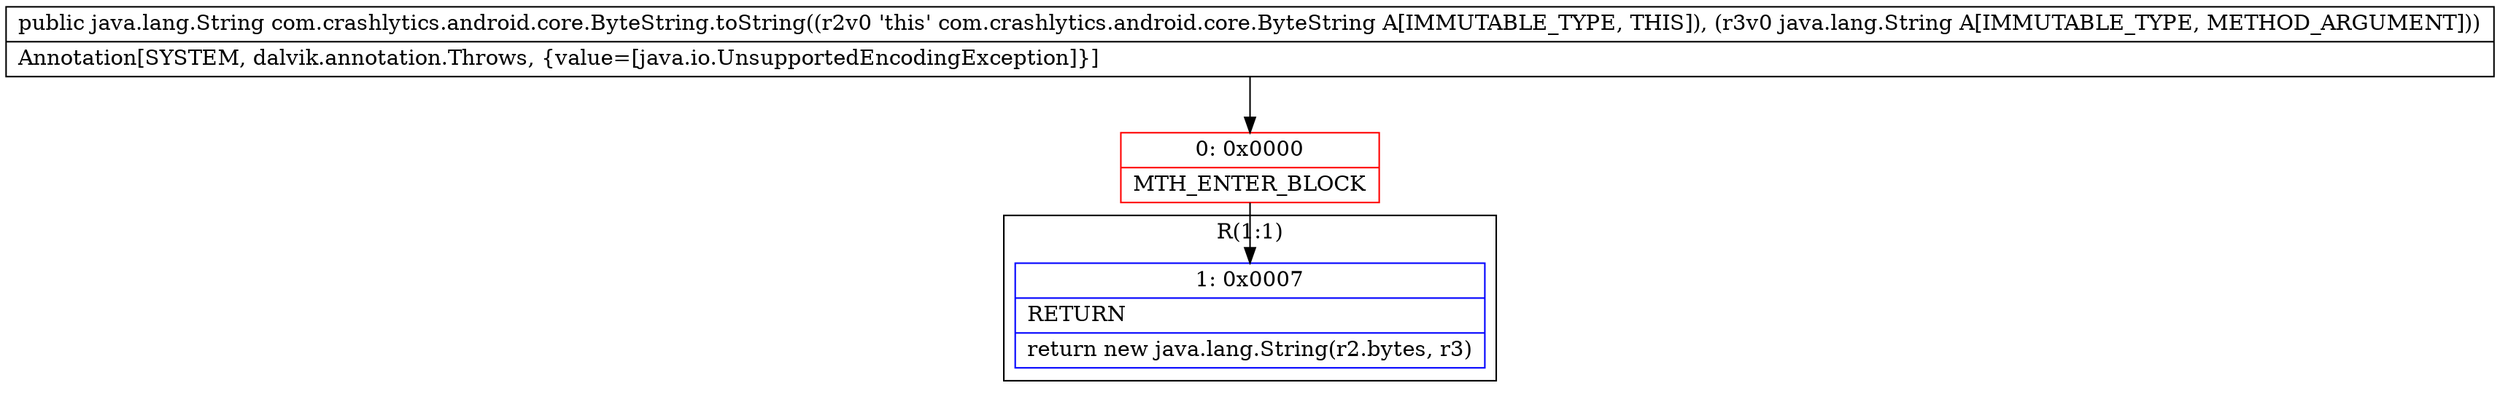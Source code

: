 digraph "CFG forcom.crashlytics.android.core.ByteString.toString(Ljava\/lang\/String;)Ljava\/lang\/String;" {
subgraph cluster_Region_1290385939 {
label = "R(1:1)";
node [shape=record,color=blue];
Node_1 [shape=record,label="{1\:\ 0x0007|RETURN\l|return new java.lang.String(r2.bytes, r3)\l}"];
}
Node_0 [shape=record,color=red,label="{0\:\ 0x0000|MTH_ENTER_BLOCK\l}"];
MethodNode[shape=record,label="{public java.lang.String com.crashlytics.android.core.ByteString.toString((r2v0 'this' com.crashlytics.android.core.ByteString A[IMMUTABLE_TYPE, THIS]), (r3v0 java.lang.String A[IMMUTABLE_TYPE, METHOD_ARGUMENT]))  | Annotation[SYSTEM, dalvik.annotation.Throws, \{value=[java.io.UnsupportedEncodingException]\}]\l}"];
MethodNode -> Node_0;
Node_0 -> Node_1;
}

